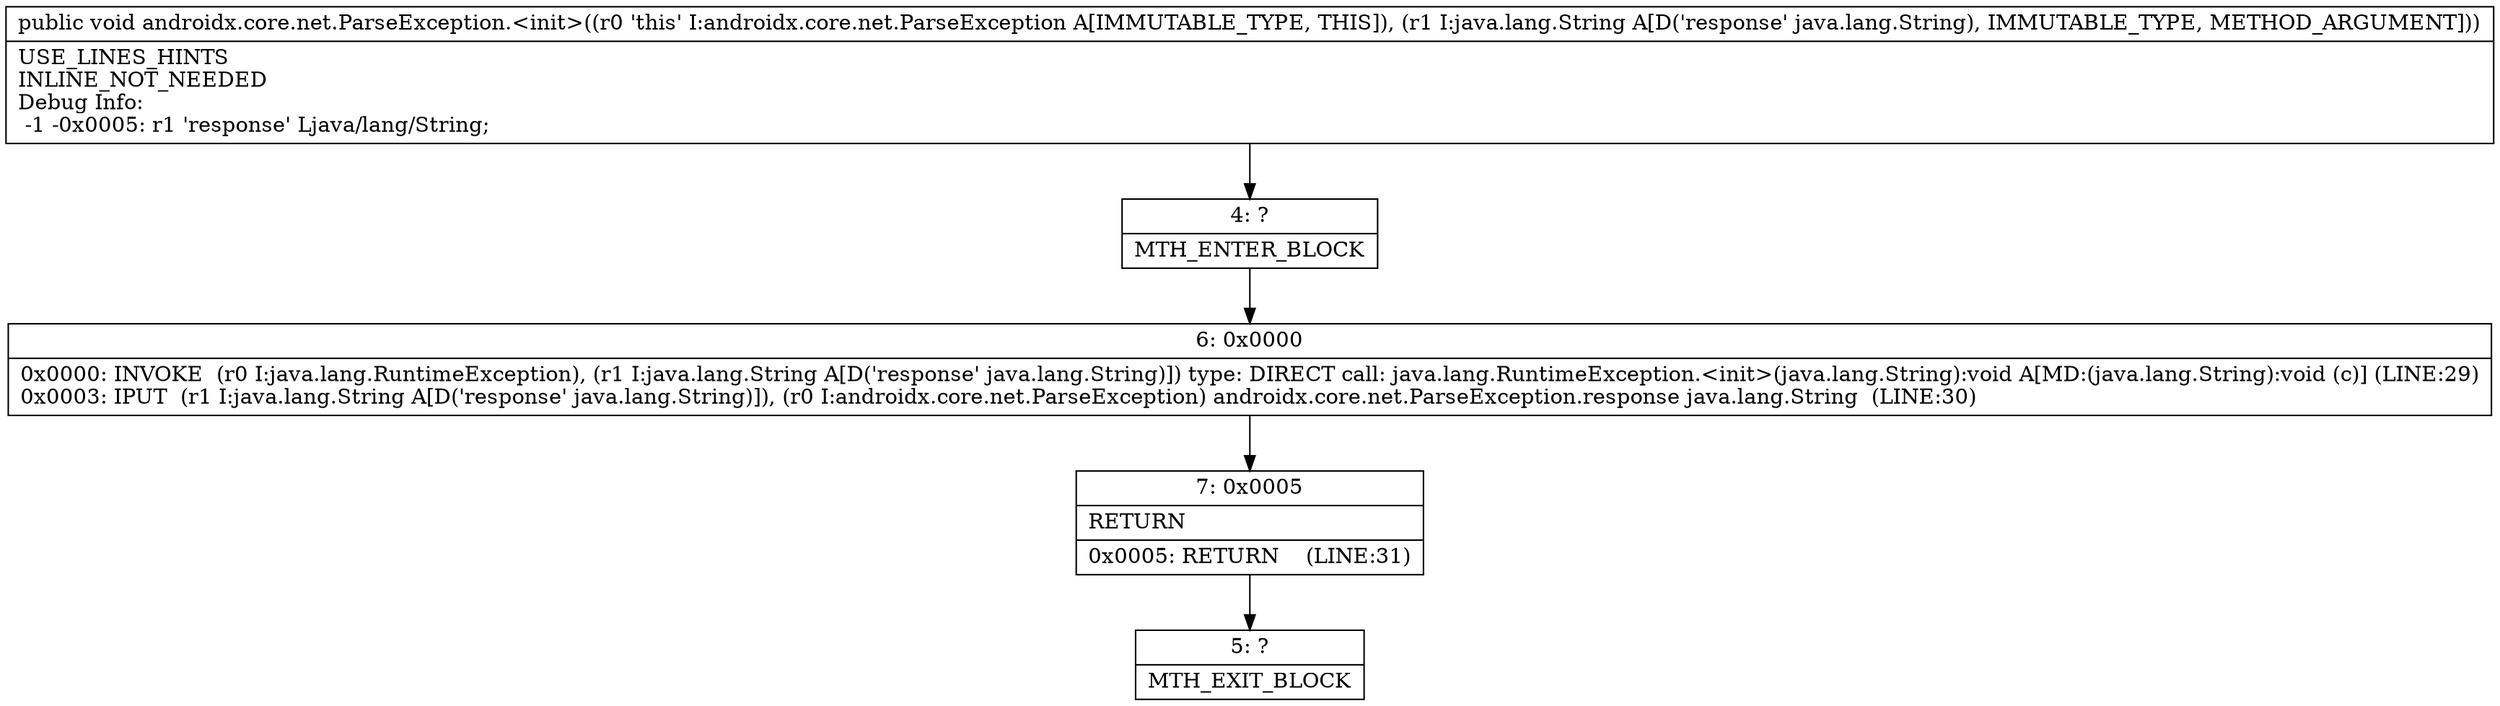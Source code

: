 digraph "CFG forandroidx.core.net.ParseException.\<init\>(Ljava\/lang\/String;)V" {
Node_4 [shape=record,label="{4\:\ ?|MTH_ENTER_BLOCK\l}"];
Node_6 [shape=record,label="{6\:\ 0x0000|0x0000: INVOKE  (r0 I:java.lang.RuntimeException), (r1 I:java.lang.String A[D('response' java.lang.String)]) type: DIRECT call: java.lang.RuntimeException.\<init\>(java.lang.String):void A[MD:(java.lang.String):void (c)] (LINE:29)\l0x0003: IPUT  (r1 I:java.lang.String A[D('response' java.lang.String)]), (r0 I:androidx.core.net.ParseException) androidx.core.net.ParseException.response java.lang.String  (LINE:30)\l}"];
Node_7 [shape=record,label="{7\:\ 0x0005|RETURN\l|0x0005: RETURN    (LINE:31)\l}"];
Node_5 [shape=record,label="{5\:\ ?|MTH_EXIT_BLOCK\l}"];
MethodNode[shape=record,label="{public void androidx.core.net.ParseException.\<init\>((r0 'this' I:androidx.core.net.ParseException A[IMMUTABLE_TYPE, THIS]), (r1 I:java.lang.String A[D('response' java.lang.String), IMMUTABLE_TYPE, METHOD_ARGUMENT]))  | USE_LINES_HINTS\lINLINE_NOT_NEEDED\lDebug Info:\l  \-1 \-0x0005: r1 'response' Ljava\/lang\/String;\l}"];
MethodNode -> Node_4;Node_4 -> Node_6;
Node_6 -> Node_7;
Node_7 -> Node_5;
}

